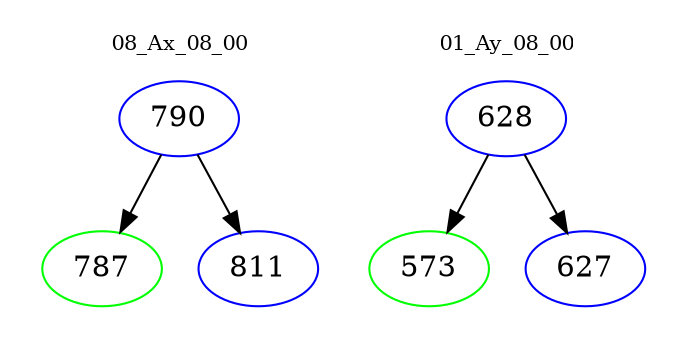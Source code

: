 digraph{
subgraph cluster_0 {
color = white
label = "08_Ax_08_00";
fontsize=10;
T0_790 [label="790", color="blue"]
T0_790 -> T0_787 [color="black"]
T0_787 [label="787", color="green"]
T0_790 -> T0_811 [color="black"]
T0_811 [label="811", color="blue"]
}
subgraph cluster_1 {
color = white
label = "01_Ay_08_00";
fontsize=10;
T1_628 [label="628", color="blue"]
T1_628 -> T1_573 [color="black"]
T1_573 [label="573", color="green"]
T1_628 -> T1_627 [color="black"]
T1_627 [label="627", color="blue"]
}
}
